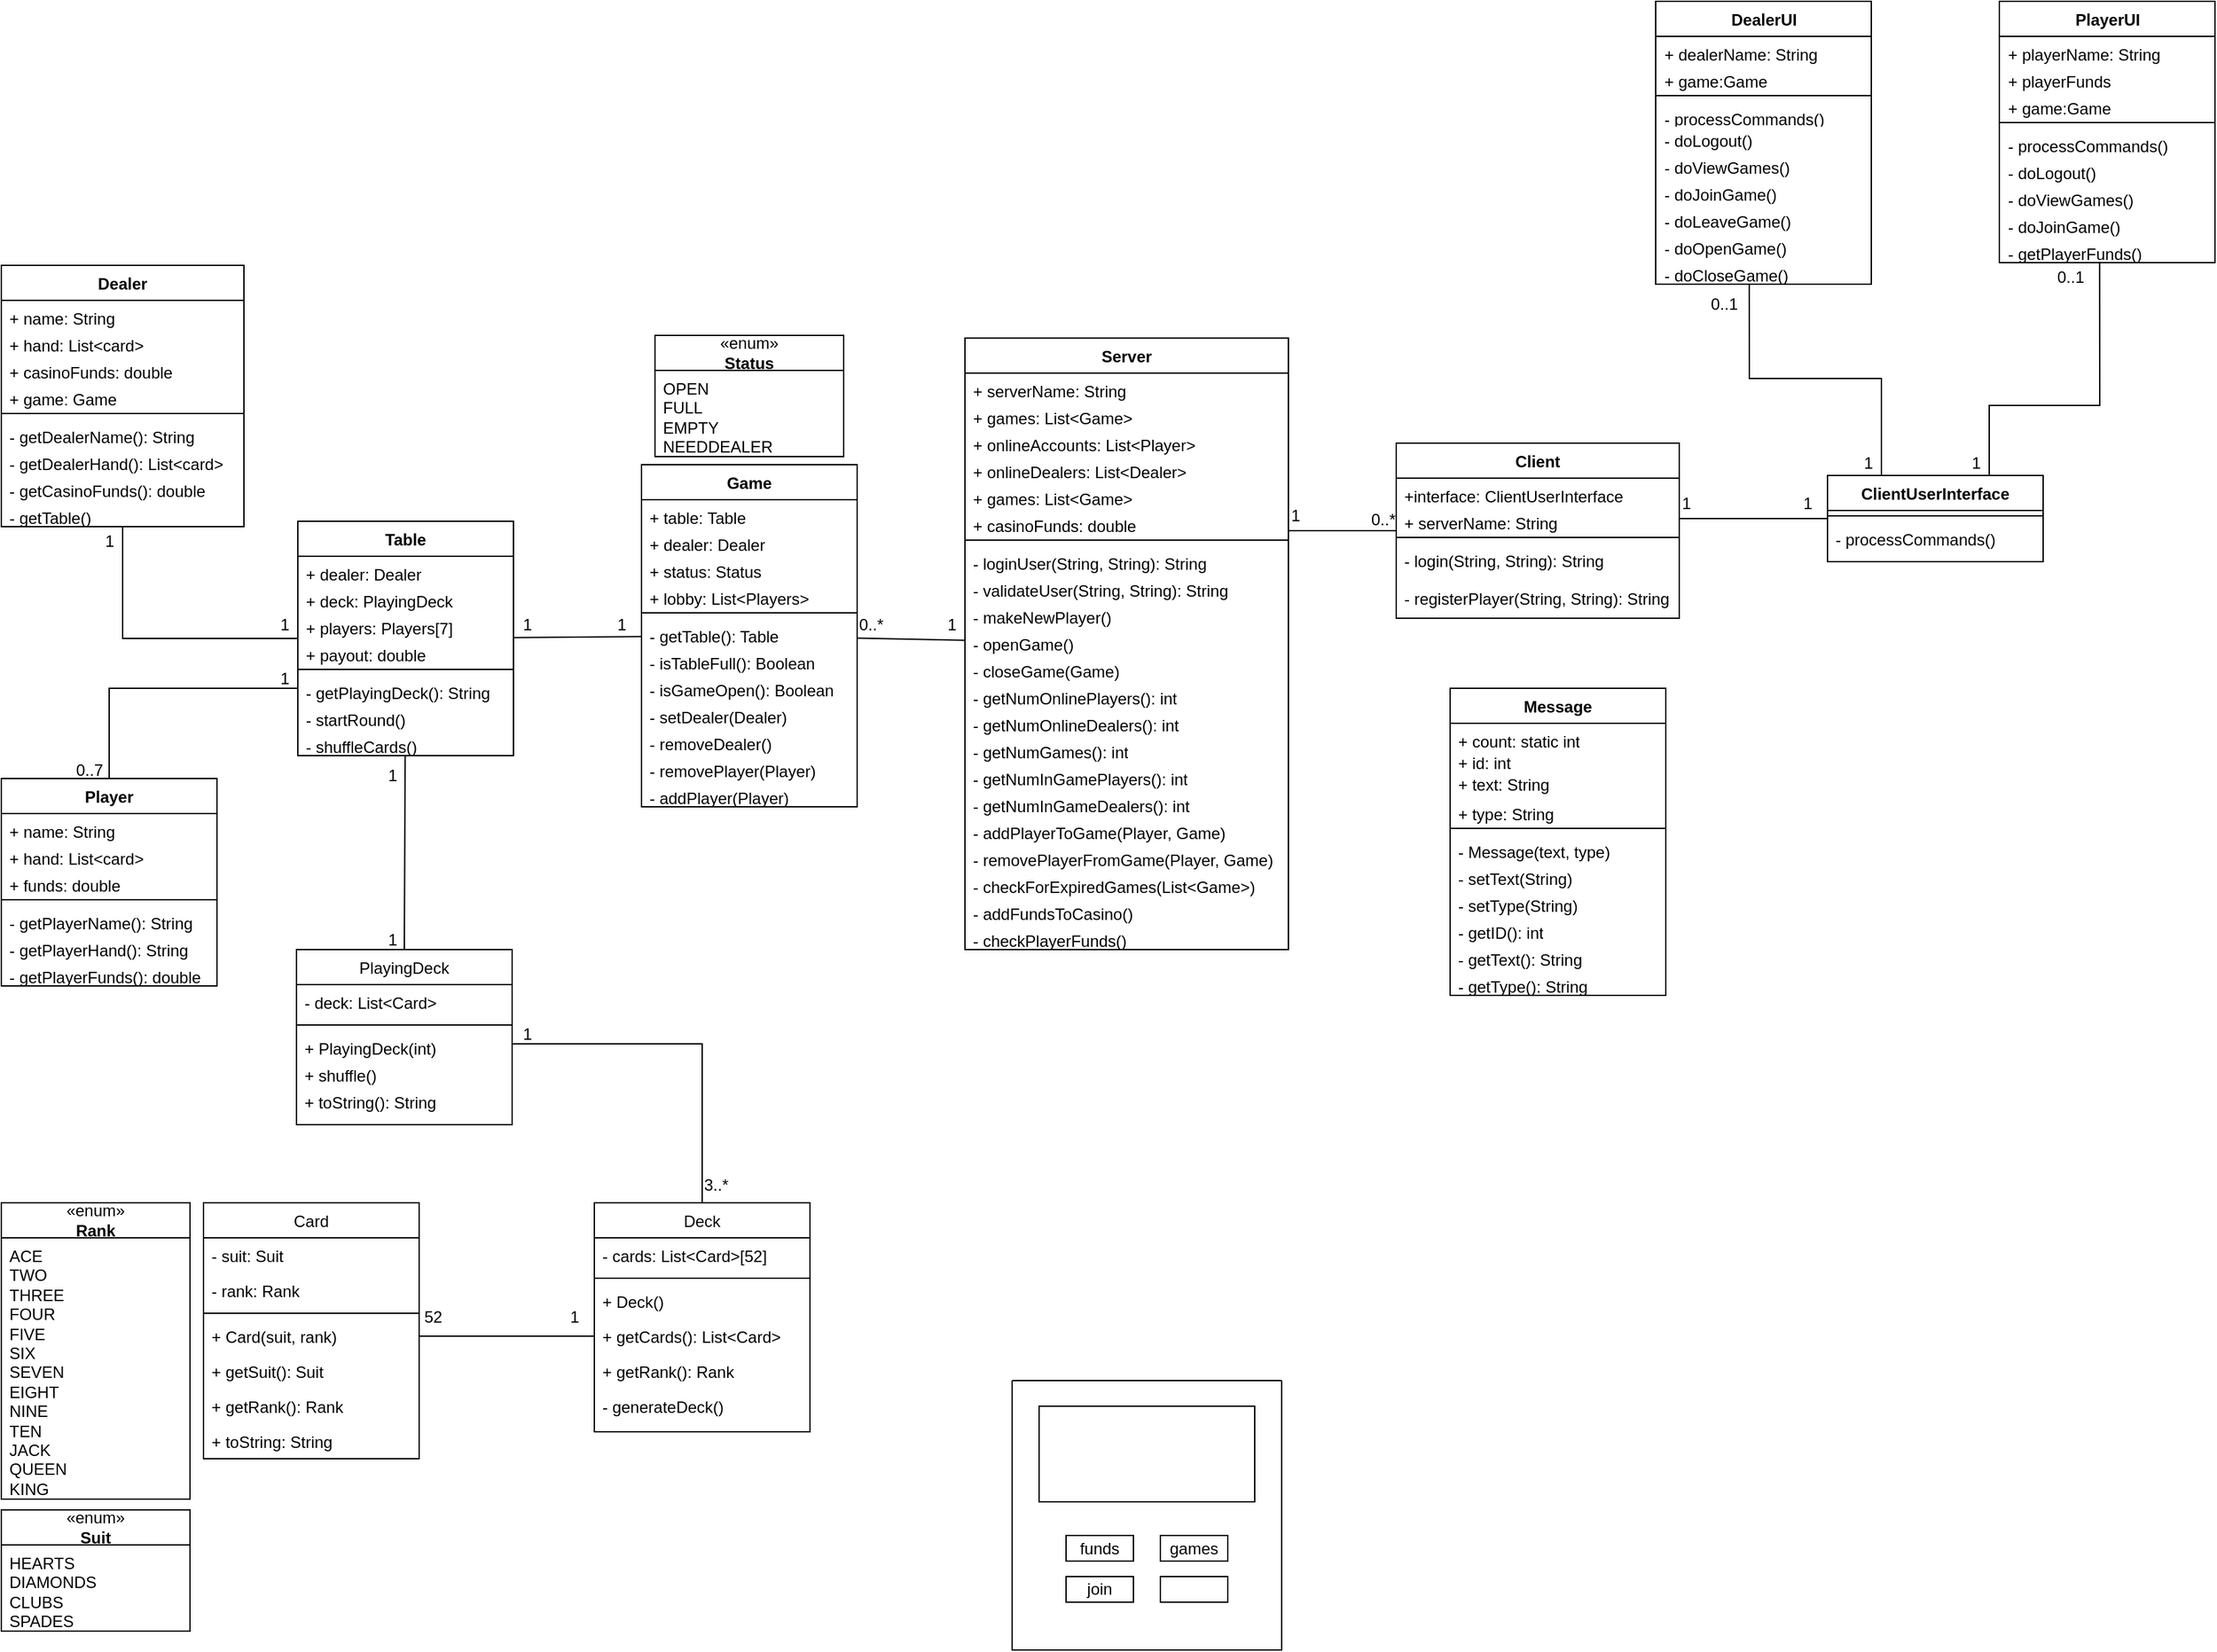 <mxfile version="24.0.4" type="device">
  <diagram id="C5RBs43oDa-KdzZeNtuy" name="Page-1">
    <mxGraphModel dx="1824" dy="1957" grid="1" gridSize="10" guides="1" tooltips="1" connect="1" arrows="1" fold="1" page="1" pageScale="1" pageWidth="850" pageHeight="1100" math="0" shadow="0">
      <root>
        <mxCell id="WIyWlLk6GJQsqaUBKTNV-0" />
        <mxCell id="WIyWlLk6GJQsqaUBKTNV-1" parent="WIyWlLk6GJQsqaUBKTNV-0" />
        <mxCell id="zkfFHV4jXpPFQw0GAbJ--17" value="Card" style="swimlane;fontStyle=0;align=center;verticalAlign=top;childLayout=stackLayout;horizontal=1;startSize=26;horizontalStack=0;resizeParent=1;resizeLast=0;collapsible=1;marginBottom=0;rounded=0;shadow=0;strokeWidth=1;" parent="WIyWlLk6GJQsqaUBKTNV-1" vertex="1">
          <mxGeometry x="-700" y="752" width="160" height="190" as="geometry">
            <mxRectangle x="550" y="140" width="160" height="26" as="alternateBounds" />
          </mxGeometry>
        </mxCell>
        <mxCell id="zkfFHV4jXpPFQw0GAbJ--18" value="- suit: Suit" style="text;align=left;verticalAlign=top;spacingLeft=4;spacingRight=4;overflow=hidden;rotatable=0;points=[[0,0.5],[1,0.5]];portConstraint=eastwest;" parent="zkfFHV4jXpPFQw0GAbJ--17" vertex="1">
          <mxGeometry y="26" width="160" height="26" as="geometry" />
        </mxCell>
        <mxCell id="zkfFHV4jXpPFQw0GAbJ--19" value="- rank: Rank" style="text;align=left;verticalAlign=top;spacingLeft=4;spacingRight=4;overflow=hidden;rotatable=0;points=[[0,0.5],[1,0.5]];portConstraint=eastwest;rounded=0;shadow=0;html=0;" parent="zkfFHV4jXpPFQw0GAbJ--17" vertex="1">
          <mxGeometry y="52" width="160" height="26" as="geometry" />
        </mxCell>
        <mxCell id="zkfFHV4jXpPFQw0GAbJ--23" value="" style="line;html=1;strokeWidth=1;align=left;verticalAlign=middle;spacingTop=-1;spacingLeft=3;spacingRight=3;rotatable=0;labelPosition=right;points=[];portConstraint=eastwest;" parent="zkfFHV4jXpPFQw0GAbJ--17" vertex="1">
          <mxGeometry y="78" width="160" height="8" as="geometry" />
        </mxCell>
        <mxCell id="zkfFHV4jXpPFQw0GAbJ--24" value="+ Card(suit, rank)" style="text;align=left;verticalAlign=top;spacingLeft=4;spacingRight=4;overflow=hidden;rotatable=0;points=[[0,0.5],[1,0.5]];portConstraint=eastwest;" parent="zkfFHV4jXpPFQw0GAbJ--17" vertex="1">
          <mxGeometry y="86" width="160" height="26" as="geometry" />
        </mxCell>
        <mxCell id="zkfFHV4jXpPFQw0GAbJ--25" value="+ getSuit(): Suit" style="text;align=left;verticalAlign=top;spacingLeft=4;spacingRight=4;overflow=hidden;rotatable=0;points=[[0,0.5],[1,0.5]];portConstraint=eastwest;" parent="zkfFHV4jXpPFQw0GAbJ--17" vertex="1">
          <mxGeometry y="112" width="160" height="26" as="geometry" />
        </mxCell>
        <mxCell id="6o5lNxaK7wUjUm885sXz-1" value="+ getRank(): Rank" style="text;align=left;verticalAlign=top;spacingLeft=4;spacingRight=4;overflow=hidden;rotatable=0;points=[[0,0.5],[1,0.5]];portConstraint=eastwest;" parent="zkfFHV4jXpPFQw0GAbJ--17" vertex="1">
          <mxGeometry y="138" width="160" height="26" as="geometry" />
        </mxCell>
        <mxCell id="6o5lNxaK7wUjUm885sXz-2" value="+ toString: String" style="text;align=left;verticalAlign=top;spacingLeft=4;spacingRight=4;overflow=hidden;rotatable=0;points=[[0,0.5],[1,0.5]];portConstraint=eastwest;" parent="zkfFHV4jXpPFQw0GAbJ--17" vertex="1">
          <mxGeometry y="164" width="160" height="26" as="geometry" />
        </mxCell>
        <mxCell id="6o5lNxaK7wUjUm885sXz-3" value="Deck" style="swimlane;fontStyle=0;align=center;verticalAlign=top;childLayout=stackLayout;horizontal=1;startSize=26;horizontalStack=0;resizeParent=1;resizeLast=0;collapsible=1;marginBottom=0;rounded=0;shadow=0;strokeWidth=1;" parent="WIyWlLk6GJQsqaUBKTNV-1" vertex="1">
          <mxGeometry x="-410" y="752" width="160" height="170" as="geometry">
            <mxRectangle x="550" y="140" width="160" height="26" as="alternateBounds" />
          </mxGeometry>
        </mxCell>
        <mxCell id="6o5lNxaK7wUjUm885sXz-4" value="- cards: List&lt;Card&gt;[52]" style="text;align=left;verticalAlign=top;spacingLeft=4;spacingRight=4;overflow=hidden;rotatable=0;points=[[0,0.5],[1,0.5]];portConstraint=eastwest;" parent="6o5lNxaK7wUjUm885sXz-3" vertex="1">
          <mxGeometry y="26" width="160" height="26" as="geometry" />
        </mxCell>
        <mxCell id="6o5lNxaK7wUjUm885sXz-6" value="" style="line;html=1;strokeWidth=1;align=left;verticalAlign=middle;spacingTop=-1;spacingLeft=3;spacingRight=3;rotatable=0;labelPosition=right;points=[];portConstraint=eastwest;" parent="6o5lNxaK7wUjUm885sXz-3" vertex="1">
          <mxGeometry y="52" width="160" height="8" as="geometry" />
        </mxCell>
        <mxCell id="6o5lNxaK7wUjUm885sXz-7" value="+ Deck()" style="text;align=left;verticalAlign=top;spacingLeft=4;spacingRight=4;overflow=hidden;rotatable=0;points=[[0,0.5],[1,0.5]];portConstraint=eastwest;" parent="6o5lNxaK7wUjUm885sXz-3" vertex="1">
          <mxGeometry y="60" width="160" height="26" as="geometry" />
        </mxCell>
        <mxCell id="6o5lNxaK7wUjUm885sXz-8" value="+ getCards(): List&lt;Card&gt;" style="text;align=left;verticalAlign=top;spacingLeft=4;spacingRight=4;overflow=hidden;rotatable=0;points=[[0,0.5],[1,0.5]];portConstraint=eastwest;" parent="6o5lNxaK7wUjUm885sXz-3" vertex="1">
          <mxGeometry y="86" width="160" height="26" as="geometry" />
        </mxCell>
        <mxCell id="6o5lNxaK7wUjUm885sXz-9" value="+ getRank(): Rank" style="text;align=left;verticalAlign=top;spacingLeft=4;spacingRight=4;overflow=hidden;rotatable=0;points=[[0,0.5],[1,0.5]];portConstraint=eastwest;" parent="6o5lNxaK7wUjUm885sXz-3" vertex="1">
          <mxGeometry y="112" width="160" height="26" as="geometry" />
        </mxCell>
        <mxCell id="6o5lNxaK7wUjUm885sXz-11" value="- generateDeck()" style="text;align=left;verticalAlign=top;spacingLeft=4;spacingRight=4;overflow=hidden;rotatable=0;points=[[0,0.5],[1,0.5]];portConstraint=eastwest;" parent="6o5lNxaK7wUjUm885sXz-3" vertex="1">
          <mxGeometry y="138" width="160" height="26" as="geometry" />
        </mxCell>
        <mxCell id="6o5lNxaK7wUjUm885sXz-12" value="PlayingDeck" style="swimlane;fontStyle=0;align=center;verticalAlign=top;childLayout=stackLayout;horizontal=1;startSize=26;horizontalStack=0;resizeParent=1;resizeLast=0;collapsible=1;marginBottom=0;rounded=0;shadow=0;strokeWidth=1;" parent="WIyWlLk6GJQsqaUBKTNV-1" vertex="1">
          <mxGeometry x="-631" y="564" width="160" height="130" as="geometry">
            <mxRectangle x="550" y="140" width="160" height="26" as="alternateBounds" />
          </mxGeometry>
        </mxCell>
        <mxCell id="6o5lNxaK7wUjUm885sXz-13" value="- deck: List&lt;Card&gt;" style="text;align=left;verticalAlign=top;spacingLeft=4;spacingRight=4;overflow=hidden;rotatable=0;points=[[0,0.5],[1,0.5]];portConstraint=eastwest;" parent="6o5lNxaK7wUjUm885sXz-12" vertex="1">
          <mxGeometry y="26" width="160" height="26" as="geometry" />
        </mxCell>
        <mxCell id="6o5lNxaK7wUjUm885sXz-14" value="" style="line;html=1;strokeWidth=1;align=left;verticalAlign=middle;spacingTop=-1;spacingLeft=3;spacingRight=3;rotatable=0;labelPosition=right;points=[];portConstraint=eastwest;" parent="6o5lNxaK7wUjUm885sXz-12" vertex="1">
          <mxGeometry y="52" width="160" height="8" as="geometry" />
        </mxCell>
        <mxCell id="6o5lNxaK7wUjUm885sXz-15" value="+ PlayingDeck(int)" style="text;align=left;verticalAlign=top;spacingLeft=4;spacingRight=4;overflow=hidden;rotatable=0;points=[[0,0.5],[1,0.5]];portConstraint=eastwest;" parent="6o5lNxaK7wUjUm885sXz-12" vertex="1">
          <mxGeometry y="60" width="160" height="20" as="geometry" />
        </mxCell>
        <mxCell id="6o5lNxaK7wUjUm885sXz-16" value="+ shuffle()" style="text;align=left;verticalAlign=top;spacingLeft=4;spacingRight=4;overflow=hidden;rotatable=0;points=[[0,0.5],[1,0.5]];portConstraint=eastwest;" parent="6o5lNxaK7wUjUm885sXz-12" vertex="1">
          <mxGeometry y="80" width="160" height="20" as="geometry" />
        </mxCell>
        <mxCell id="6o5lNxaK7wUjUm885sXz-19" value="+ toString(): String" style="text;align=left;verticalAlign=top;spacingLeft=4;spacingRight=4;overflow=hidden;rotatable=0;points=[[0,0.5],[1,0.5]];portConstraint=eastwest;" parent="6o5lNxaK7wUjUm885sXz-12" vertex="1">
          <mxGeometry y="100" width="160" height="20" as="geometry" />
        </mxCell>
        <mxCell id="6o5lNxaK7wUjUm885sXz-20" value="" style="endArrow=none;html=1;rounded=0;exitX=1;exitY=0.5;exitDx=0;exitDy=0;entryX=0;entryY=0.5;entryDx=0;entryDy=0;" parent="WIyWlLk6GJQsqaUBKTNV-1" source="zkfFHV4jXpPFQw0GAbJ--24" target="6o5lNxaK7wUjUm885sXz-8" edge="1">
          <mxGeometry width="50" height="50" relative="1" as="geometry">
            <mxPoint x="-451" y="984" as="sourcePoint" />
            <mxPoint x="-401" y="934" as="targetPoint" />
          </mxGeometry>
        </mxCell>
        <mxCell id="6o5lNxaK7wUjUm885sXz-21" value="" style="endArrow=none;html=1;rounded=0;exitX=0.5;exitY=0;exitDx=0;exitDy=0;entryX=1;entryY=0.5;entryDx=0;entryDy=0;" parent="WIyWlLk6GJQsqaUBKTNV-1" source="6o5lNxaK7wUjUm885sXz-3" target="6o5lNxaK7wUjUm885sXz-15" edge="1">
          <mxGeometry width="50" height="50" relative="1" as="geometry">
            <mxPoint x="-500" y="1114" as="sourcePoint" />
            <mxPoint x="-450" y="1064" as="targetPoint" />
            <Array as="points">
              <mxPoint x="-330" y="634" />
            </Array>
          </mxGeometry>
        </mxCell>
        <mxCell id="6o5lNxaK7wUjUm885sXz-22" value="52" style="text;html=1;align=center;verticalAlign=middle;resizable=0;points=[];autosize=1;strokeColor=none;fillColor=none;" parent="WIyWlLk6GJQsqaUBKTNV-1" vertex="1">
          <mxGeometry x="-550" y="822" width="40" height="30" as="geometry" />
        </mxCell>
        <mxCell id="6o5lNxaK7wUjUm885sXz-24" value="1" style="text;html=1;align=center;verticalAlign=middle;resizable=0;points=[];autosize=1;strokeColor=none;fillColor=none;" parent="WIyWlLk6GJQsqaUBKTNV-1" vertex="1">
          <mxGeometry x="-440" y="822" width="30" height="30" as="geometry" />
        </mxCell>
        <mxCell id="6o5lNxaK7wUjUm885sXz-25" value="3..*" style="text;html=1;align=center;verticalAlign=middle;resizable=0;points=[];autosize=1;strokeColor=none;fillColor=none;" parent="WIyWlLk6GJQsqaUBKTNV-1" vertex="1">
          <mxGeometry x="-340" y="724" width="40" height="30" as="geometry" />
        </mxCell>
        <mxCell id="6o5lNxaK7wUjUm885sXz-31" value="«enum»&lt;br&gt;&lt;b&gt;Suit&lt;/b&gt;" style="swimlane;fontStyle=0;childLayout=stackLayout;horizontal=1;startSize=26;fillColor=none;horizontalStack=0;resizeParent=1;resizeParentMax=0;resizeLast=0;collapsible=1;marginBottom=0;whiteSpace=wrap;html=1;" parent="WIyWlLk6GJQsqaUBKTNV-1" vertex="1">
          <mxGeometry x="-850" y="980" width="140" height="90" as="geometry" />
        </mxCell>
        <mxCell id="6o5lNxaK7wUjUm885sXz-32" value="HEARTS&lt;div&gt;DIAMONDS&lt;/div&gt;&lt;div&gt;CLUBS&lt;/div&gt;&lt;div&gt;SPADES&lt;/div&gt;" style="text;strokeColor=none;fillColor=none;align=left;verticalAlign=top;spacingLeft=4;spacingRight=4;overflow=hidden;rotatable=0;points=[[0,0.5],[1,0.5]];portConstraint=eastwest;whiteSpace=wrap;html=1;" parent="6o5lNxaK7wUjUm885sXz-31" vertex="1">
          <mxGeometry y="26" width="140" height="64" as="geometry" />
        </mxCell>
        <mxCell id="6o5lNxaK7wUjUm885sXz-38" value="«enum»&lt;br&gt;&lt;b&gt;Rank&lt;/b&gt;" style="swimlane;fontStyle=0;childLayout=stackLayout;horizontal=1;startSize=26;fillColor=none;horizontalStack=0;resizeParent=1;resizeParentMax=0;resizeLast=0;collapsible=1;marginBottom=0;whiteSpace=wrap;html=1;" parent="WIyWlLk6GJQsqaUBKTNV-1" vertex="1">
          <mxGeometry x="-850" y="752" width="140" height="220" as="geometry" />
        </mxCell>
        <mxCell id="6o5lNxaK7wUjUm885sXz-39" value="ACE&lt;div&gt;TWO&lt;/div&gt;&lt;div&gt;THREE&lt;/div&gt;&lt;div&gt;FOUR&lt;/div&gt;&lt;div&gt;FIVE&lt;/div&gt;&lt;div&gt;SIX&lt;/div&gt;&lt;div&gt;SEVEN&lt;/div&gt;&lt;div&gt;EIGHT&lt;/div&gt;&lt;div&gt;NINE&lt;/div&gt;&lt;div&gt;TEN&lt;/div&gt;&lt;div&gt;JACK&lt;/div&gt;&lt;div&gt;QUEEN&lt;/div&gt;&lt;div&gt;KING&lt;/div&gt;" style="text;strokeColor=none;fillColor=none;align=left;verticalAlign=top;spacingLeft=4;spacingRight=4;overflow=hidden;rotatable=0;points=[[0,0.5],[1,0.5]];portConstraint=eastwest;whiteSpace=wrap;html=1;" parent="6o5lNxaK7wUjUm885sXz-38" vertex="1">
          <mxGeometry y="26" width="140" height="194" as="geometry" />
        </mxCell>
        <mxCell id="25FSnjGsm6-ad1ipnzap-24" value="PlayerUI" style="swimlane;fontStyle=1;align=center;verticalAlign=top;childLayout=stackLayout;horizontal=1;startSize=26;horizontalStack=0;resizeParent=1;resizeParentMax=0;resizeLast=0;collapsible=1;marginBottom=0;whiteSpace=wrap;html=1;" parent="WIyWlLk6GJQsqaUBKTNV-1" vertex="1">
          <mxGeometry x="632.5" y="-140" width="160" height="194" as="geometry" />
        </mxCell>
        <mxCell id="25FSnjGsm6-ad1ipnzap-25" value="+ playerName: String" style="text;strokeColor=none;fillColor=none;align=left;verticalAlign=top;spacingLeft=4;spacingRight=4;overflow=hidden;rotatable=0;points=[[0,0.5],[1,0.5]];portConstraint=eastwest;whiteSpace=wrap;html=1;" parent="25FSnjGsm6-ad1ipnzap-24" vertex="1">
          <mxGeometry y="26" width="160" height="20" as="geometry" />
        </mxCell>
        <mxCell id="25FSnjGsm6-ad1ipnzap-26" value="+ playerFunds" style="text;strokeColor=none;fillColor=none;align=left;verticalAlign=top;spacingLeft=4;spacingRight=4;overflow=hidden;rotatable=0;points=[[0,0.5],[1,0.5]];portConstraint=eastwest;whiteSpace=wrap;html=1;" parent="25FSnjGsm6-ad1ipnzap-24" vertex="1">
          <mxGeometry y="46" width="160" height="20" as="geometry" />
        </mxCell>
        <mxCell id="25FSnjGsm6-ad1ipnzap-87" value="+ game:Game" style="text;strokeColor=none;fillColor=none;align=left;verticalAlign=top;spacingLeft=4;spacingRight=4;overflow=hidden;rotatable=0;points=[[0,0.5],[1,0.5]];portConstraint=eastwest;whiteSpace=wrap;html=1;" parent="25FSnjGsm6-ad1ipnzap-24" vertex="1">
          <mxGeometry y="66" width="160" height="20" as="geometry" />
        </mxCell>
        <mxCell id="25FSnjGsm6-ad1ipnzap-27" value="" style="line;strokeWidth=1;fillColor=none;align=left;verticalAlign=middle;spacingTop=-1;spacingLeft=3;spacingRight=3;rotatable=0;labelPosition=right;points=[];portConstraint=eastwest;strokeColor=inherit;" parent="25FSnjGsm6-ad1ipnzap-24" vertex="1">
          <mxGeometry y="86" width="160" height="8" as="geometry" />
        </mxCell>
        <mxCell id="25FSnjGsm6-ad1ipnzap-95" value="- processCommands()" style="text;strokeColor=none;fillColor=none;align=left;verticalAlign=top;spacingLeft=4;spacingRight=4;overflow=hidden;rotatable=0;points=[[0,0.5],[1,0.5]];portConstraint=eastwest;whiteSpace=wrap;html=1;" parent="25FSnjGsm6-ad1ipnzap-24" vertex="1">
          <mxGeometry y="94" width="160" height="20" as="geometry" />
        </mxCell>
        <mxCell id="25FSnjGsm6-ad1ipnzap-106" value="- doLogout()" style="text;strokeColor=none;fillColor=none;align=left;verticalAlign=top;spacingLeft=4;spacingRight=4;overflow=hidden;rotatable=0;points=[[0,0.5],[1,0.5]];portConstraint=eastwest;whiteSpace=wrap;html=1;" parent="25FSnjGsm6-ad1ipnzap-24" vertex="1">
          <mxGeometry y="114" width="160" height="20" as="geometry" />
        </mxCell>
        <mxCell id="25FSnjGsm6-ad1ipnzap-108" value="- doViewGames()" style="text;strokeColor=none;fillColor=none;align=left;verticalAlign=top;spacingLeft=4;spacingRight=4;overflow=hidden;rotatable=0;points=[[0,0.5],[1,0.5]];portConstraint=eastwest;whiteSpace=wrap;html=1;" parent="25FSnjGsm6-ad1ipnzap-24" vertex="1">
          <mxGeometry y="134" width="160" height="20" as="geometry" />
        </mxCell>
        <mxCell id="25FSnjGsm6-ad1ipnzap-107" value="- doJoinGame()" style="text;strokeColor=none;fillColor=none;align=left;verticalAlign=top;spacingLeft=4;spacingRight=4;overflow=hidden;rotatable=0;points=[[0,0.5],[1,0.5]];portConstraint=eastwest;whiteSpace=wrap;html=1;" parent="25FSnjGsm6-ad1ipnzap-24" vertex="1">
          <mxGeometry y="154" width="160" height="20" as="geometry" />
        </mxCell>
        <mxCell id="25FSnjGsm6-ad1ipnzap-109" value="- getPlayerFunds()" style="text;strokeColor=none;fillColor=none;align=left;verticalAlign=top;spacingLeft=4;spacingRight=4;overflow=hidden;rotatable=0;points=[[0,0.5],[1,0.5]];portConstraint=eastwest;whiteSpace=wrap;html=1;" parent="25FSnjGsm6-ad1ipnzap-24" vertex="1">
          <mxGeometry y="174" width="160" height="20" as="geometry" />
        </mxCell>
        <mxCell id="25FSnjGsm6-ad1ipnzap-29" value="DealerUI" style="swimlane;fontStyle=1;align=center;verticalAlign=top;childLayout=stackLayout;horizontal=1;startSize=26;horizontalStack=0;resizeParent=1;resizeParentMax=0;resizeLast=0;collapsible=1;marginBottom=0;whiteSpace=wrap;html=1;" parent="WIyWlLk6GJQsqaUBKTNV-1" vertex="1">
          <mxGeometry x="377.5" y="-140" width="160" height="210" as="geometry" />
        </mxCell>
        <mxCell id="25FSnjGsm6-ad1ipnzap-30" value="+ dealerName: String" style="text;strokeColor=none;fillColor=none;align=left;verticalAlign=top;spacingLeft=4;spacingRight=4;overflow=hidden;rotatable=0;points=[[0,0.5],[1,0.5]];portConstraint=eastwest;whiteSpace=wrap;html=1;" parent="25FSnjGsm6-ad1ipnzap-29" vertex="1">
          <mxGeometry y="26" width="160" height="20" as="geometry" />
        </mxCell>
        <mxCell id="25FSnjGsm6-ad1ipnzap-93" value="+ game:Game" style="text;strokeColor=none;fillColor=none;align=left;verticalAlign=top;spacingLeft=4;spacingRight=4;overflow=hidden;rotatable=0;points=[[0,0.5],[1,0.5]];portConstraint=eastwest;whiteSpace=wrap;html=1;" parent="25FSnjGsm6-ad1ipnzap-29" vertex="1">
          <mxGeometry y="46" width="160" height="20" as="geometry" />
        </mxCell>
        <mxCell id="25FSnjGsm6-ad1ipnzap-32" value="" style="line;strokeWidth=1;fillColor=none;align=left;verticalAlign=middle;spacingTop=-1;spacingLeft=3;spacingRight=3;rotatable=0;labelPosition=right;points=[];portConstraint=eastwest;strokeColor=inherit;" parent="25FSnjGsm6-ad1ipnzap-29" vertex="1">
          <mxGeometry y="66" width="160" height="8" as="geometry" />
        </mxCell>
        <mxCell id="25FSnjGsm6-ad1ipnzap-94" value="- processCommands()" style="text;strokeColor=none;fillColor=none;align=left;verticalAlign=top;spacingLeft=4;spacingRight=4;overflow=hidden;rotatable=0;points=[[0,0.5],[1,0.5]];portConstraint=eastwest;whiteSpace=wrap;html=1;" parent="25FSnjGsm6-ad1ipnzap-29" vertex="1">
          <mxGeometry y="74" width="160" height="16" as="geometry" />
        </mxCell>
        <mxCell id="25FSnjGsm6-ad1ipnzap-97" value="- doLogout()" style="text;strokeColor=none;fillColor=none;align=left;verticalAlign=top;spacingLeft=4;spacingRight=4;overflow=hidden;rotatable=0;points=[[0,0.5],[1,0.5]];portConstraint=eastwest;whiteSpace=wrap;html=1;" parent="25FSnjGsm6-ad1ipnzap-29" vertex="1">
          <mxGeometry y="90" width="160" height="20" as="geometry" />
        </mxCell>
        <mxCell id="25FSnjGsm6-ad1ipnzap-101" value="- doViewGames()" style="text;strokeColor=none;fillColor=none;align=left;verticalAlign=top;spacingLeft=4;spacingRight=4;overflow=hidden;rotatable=0;points=[[0,0.5],[1,0.5]];portConstraint=eastwest;whiteSpace=wrap;html=1;" parent="25FSnjGsm6-ad1ipnzap-29" vertex="1">
          <mxGeometry y="110" width="160" height="20" as="geometry" />
        </mxCell>
        <mxCell id="25FSnjGsm6-ad1ipnzap-102" value="- doJoinGame()" style="text;strokeColor=none;fillColor=none;align=left;verticalAlign=top;spacingLeft=4;spacingRight=4;overflow=hidden;rotatable=0;points=[[0,0.5],[1,0.5]];portConstraint=eastwest;whiteSpace=wrap;html=1;" parent="25FSnjGsm6-ad1ipnzap-29" vertex="1">
          <mxGeometry y="130" width="160" height="20" as="geometry" />
        </mxCell>
        <mxCell id="25FSnjGsm6-ad1ipnzap-103" value="- doLeaveGame()" style="text;strokeColor=none;fillColor=none;align=left;verticalAlign=top;spacingLeft=4;spacingRight=4;overflow=hidden;rotatable=0;points=[[0,0.5],[1,0.5]];portConstraint=eastwest;whiteSpace=wrap;html=1;" parent="25FSnjGsm6-ad1ipnzap-29" vertex="1">
          <mxGeometry y="150" width="160" height="20" as="geometry" />
        </mxCell>
        <mxCell id="25FSnjGsm6-ad1ipnzap-104" value="- doOpenGame()" style="text;strokeColor=none;fillColor=none;align=left;verticalAlign=top;spacingLeft=4;spacingRight=4;overflow=hidden;rotatable=0;points=[[0,0.5],[1,0.5]];portConstraint=eastwest;whiteSpace=wrap;html=1;" parent="25FSnjGsm6-ad1ipnzap-29" vertex="1">
          <mxGeometry y="170" width="160" height="20" as="geometry" />
        </mxCell>
        <mxCell id="25FSnjGsm6-ad1ipnzap-105" value="- doCloseGame()" style="text;strokeColor=none;fillColor=none;align=left;verticalAlign=top;spacingLeft=4;spacingRight=4;overflow=hidden;rotatable=0;points=[[0,0.5],[1,0.5]];portConstraint=eastwest;whiteSpace=wrap;html=1;" parent="25FSnjGsm6-ad1ipnzap-29" vertex="1">
          <mxGeometry y="190" width="160" height="20" as="geometry" />
        </mxCell>
        <mxCell id="25FSnjGsm6-ad1ipnzap-34" value="Message" style="swimlane;fontStyle=1;align=center;verticalAlign=top;childLayout=stackLayout;horizontal=1;startSize=26;horizontalStack=0;resizeParent=1;resizeParentMax=0;resizeLast=0;collapsible=1;marginBottom=0;whiteSpace=wrap;html=1;" parent="WIyWlLk6GJQsqaUBKTNV-1" vertex="1">
          <mxGeometry x="225" y="370" width="160" height="228" as="geometry" />
        </mxCell>
        <mxCell id="25FSnjGsm6-ad1ipnzap-35" value="+ count: static int" style="text;strokeColor=none;fillColor=none;align=left;verticalAlign=top;spacingLeft=4;spacingRight=4;overflow=hidden;rotatable=0;points=[[0,0.5],[1,0.5]];portConstraint=eastwest;whiteSpace=wrap;html=1;" parent="25FSnjGsm6-ad1ipnzap-34" vertex="1">
          <mxGeometry y="26" width="160" height="16" as="geometry" />
        </mxCell>
        <mxCell id="25FSnjGsm6-ad1ipnzap-36" value="+ id: int" style="text;strokeColor=none;fillColor=none;align=left;verticalAlign=top;spacingLeft=4;spacingRight=4;overflow=hidden;rotatable=0;points=[[0,0.5],[1,0.5]];portConstraint=eastwest;whiteSpace=wrap;html=1;" parent="25FSnjGsm6-ad1ipnzap-34" vertex="1">
          <mxGeometry y="42" width="160" height="16" as="geometry" />
        </mxCell>
        <mxCell id="25FSnjGsm6-ad1ipnzap-39" value="+ text: String" style="text;strokeColor=none;fillColor=none;align=left;verticalAlign=top;spacingLeft=4;spacingRight=4;overflow=hidden;rotatable=0;points=[[0,0.5],[1,0.5]];portConstraint=eastwest;whiteSpace=wrap;html=1;" parent="25FSnjGsm6-ad1ipnzap-34" vertex="1">
          <mxGeometry y="58" width="160" height="22" as="geometry" />
        </mxCell>
        <mxCell id="25FSnjGsm6-ad1ipnzap-40" value="+ type: String" style="text;strokeColor=none;fillColor=none;align=left;verticalAlign=top;spacingLeft=4;spacingRight=4;overflow=hidden;rotatable=0;points=[[0,0.5],[1,0.5]];portConstraint=eastwest;whiteSpace=wrap;html=1;" parent="25FSnjGsm6-ad1ipnzap-34" vertex="1">
          <mxGeometry y="80" width="160" height="20" as="geometry" />
        </mxCell>
        <mxCell id="25FSnjGsm6-ad1ipnzap-37" value="" style="line;strokeWidth=1;fillColor=none;align=left;verticalAlign=middle;spacingTop=-1;spacingLeft=3;spacingRight=3;rotatable=0;labelPosition=right;points=[];portConstraint=eastwest;strokeColor=inherit;" parent="25FSnjGsm6-ad1ipnzap-34" vertex="1">
          <mxGeometry y="100" width="160" height="8" as="geometry" />
        </mxCell>
        <mxCell id="25FSnjGsm6-ad1ipnzap-38" value="- Message(text, type)" style="text;strokeColor=none;fillColor=none;align=left;verticalAlign=top;spacingLeft=4;spacingRight=4;overflow=hidden;rotatable=0;points=[[0,0.5],[1,0.5]];portConstraint=eastwest;whiteSpace=wrap;html=1;" parent="25FSnjGsm6-ad1ipnzap-34" vertex="1">
          <mxGeometry y="108" width="160" height="20" as="geometry" />
        </mxCell>
        <mxCell id="ALCsIRu6_jlAq7WgqtGY-56" value="- setText(String)" style="text;strokeColor=none;fillColor=none;align=left;verticalAlign=top;spacingLeft=4;spacingRight=4;overflow=hidden;rotatable=0;points=[[0,0.5],[1,0.5]];portConstraint=eastwest;whiteSpace=wrap;html=1;" parent="25FSnjGsm6-ad1ipnzap-34" vertex="1">
          <mxGeometry y="128" width="160" height="20" as="geometry" />
        </mxCell>
        <mxCell id="ALCsIRu6_jlAq7WgqtGY-57" value="&lt;div&gt;- setType(&lt;span style=&quot;background-color: initial;&quot;&gt;String&lt;/span&gt;&lt;span style=&quot;background-color: initial;&quot;&gt;)&lt;/span&gt;&lt;/div&gt;" style="text;strokeColor=none;fillColor=none;align=left;verticalAlign=top;spacingLeft=4;spacingRight=4;overflow=hidden;rotatable=0;points=[[0,0.5],[1,0.5]];portConstraint=eastwest;whiteSpace=wrap;html=1;" parent="25FSnjGsm6-ad1ipnzap-34" vertex="1">
          <mxGeometry y="148" width="160" height="20" as="geometry" />
        </mxCell>
        <mxCell id="25FSnjGsm6-ad1ipnzap-43" value="- getID(): int&lt;div&gt;&lt;span style=&quot;color: rgba(0, 0, 0, 0); font-family: monospace; font-size: 0px; text-wrap: nowrap;&quot;&gt;%3CmxGraphModel%3E%3Croot%3E%3CmxCell%20id%3D%220%22%2F%3E%3CmxCell%20id%3D%221%22%20parent%3D%220%22%2F%3E%3CmxCell%20id%3D%222%22%20value%3D%22-%20getText()%3A%20String%22%20style%3D%22text%3BstrokeColor%3Dnone%3BfillColor%3Dnone%3Balign%3Dleft%3BverticalAlign%3Dtop%3BspacingLeft%3D4%3BspacingRight%3D4%3Boverflow%3Dhidden%3Brotatable%3D0%3Bpoints%3D%5B%5B0%2C0.5%5D%2C%5B1%2C0.5%5D%5D%3BportConstraint%3Deastwest%3BwhiteSpace%3Dwrap%3Bhtml%3D1%3B%22%20vertex%3D%221%22%20parent%3D%221%22%3E%3CmxGeometry%20x%3D%221080%22%20y%3D%22458%22%20width%3D%22160%22%20height%3D%2220%22%20as%3D%22geometry%22%2F%3E%3C%2FmxCell%3E%3C%2Froot%3E%3C%2FmxGraphModel%3E&lt;/span&gt;&lt;br&gt;&lt;/div&gt;" style="text;strokeColor=none;fillColor=none;align=left;verticalAlign=top;spacingLeft=4;spacingRight=4;overflow=hidden;rotatable=0;points=[[0,0.5],[1,0.5]];portConstraint=eastwest;whiteSpace=wrap;html=1;" parent="25FSnjGsm6-ad1ipnzap-34" vertex="1">
          <mxGeometry y="168" width="160" height="20" as="geometry" />
        </mxCell>
        <mxCell id="25FSnjGsm6-ad1ipnzap-42" value="- getText(): String" style="text;strokeColor=none;fillColor=none;align=left;verticalAlign=top;spacingLeft=4;spacingRight=4;overflow=hidden;rotatable=0;points=[[0,0.5],[1,0.5]];portConstraint=eastwest;whiteSpace=wrap;html=1;" parent="25FSnjGsm6-ad1ipnzap-34" vertex="1">
          <mxGeometry y="188" width="160" height="20" as="geometry" />
        </mxCell>
        <mxCell id="25FSnjGsm6-ad1ipnzap-44" value="&lt;div&gt;- getType(): String&lt;/div&gt;" style="text;strokeColor=none;fillColor=none;align=left;verticalAlign=top;spacingLeft=4;spacingRight=4;overflow=hidden;rotatable=0;points=[[0,0.5],[1,0.5]];portConstraint=eastwest;whiteSpace=wrap;html=1;" parent="25FSnjGsm6-ad1ipnzap-34" vertex="1">
          <mxGeometry y="208" width="160" height="20" as="geometry" />
        </mxCell>
        <mxCell id="25FSnjGsm6-ad1ipnzap-45" value="Server" style="swimlane;fontStyle=1;align=center;verticalAlign=top;childLayout=stackLayout;horizontal=1;startSize=26;horizontalStack=0;resizeParent=1;resizeParentMax=0;resizeLast=0;collapsible=1;marginBottom=0;whiteSpace=wrap;html=1;" parent="WIyWlLk6GJQsqaUBKTNV-1" vertex="1">
          <mxGeometry x="-135" y="110" width="240" height="454" as="geometry" />
        </mxCell>
        <mxCell id="25FSnjGsm6-ad1ipnzap-46" value="+ serverName: String" style="text;strokeColor=none;fillColor=none;align=left;verticalAlign=top;spacingLeft=4;spacingRight=4;overflow=hidden;rotatable=0;points=[[0,0.5],[1,0.5]];portConstraint=eastwest;whiteSpace=wrap;html=1;" parent="25FSnjGsm6-ad1ipnzap-45" vertex="1">
          <mxGeometry y="26" width="240" height="20" as="geometry" />
        </mxCell>
        <mxCell id="25FSnjGsm6-ad1ipnzap-47" value="+ games: List&amp;lt;Game&amp;gt;" style="text;strokeColor=none;fillColor=none;align=left;verticalAlign=top;spacingLeft=4;spacingRight=4;overflow=hidden;rotatable=0;points=[[0,0.5],[1,0.5]];portConstraint=eastwest;whiteSpace=wrap;html=1;" parent="25FSnjGsm6-ad1ipnzap-45" vertex="1">
          <mxGeometry y="46" width="240" height="20" as="geometry" />
        </mxCell>
        <mxCell id="25FSnjGsm6-ad1ipnzap-70" value="+ onlineAccounts: List&amp;lt;Player&amp;gt;" style="text;strokeColor=none;fillColor=none;align=left;verticalAlign=top;spacingLeft=4;spacingRight=4;overflow=hidden;rotatable=0;points=[[0,0.5],[1,0.5]];portConstraint=eastwest;whiteSpace=wrap;html=1;" parent="25FSnjGsm6-ad1ipnzap-45" vertex="1">
          <mxGeometry y="66" width="240" height="20" as="geometry" />
        </mxCell>
        <mxCell id="25FSnjGsm6-ad1ipnzap-71" value="+ onlineDealers: List&amp;lt;Dealer&amp;gt;" style="text;strokeColor=none;fillColor=none;align=left;verticalAlign=top;spacingLeft=4;spacingRight=4;overflow=hidden;rotatable=0;points=[[0,0.5],[1,0.5]];portConstraint=eastwest;whiteSpace=wrap;html=1;" parent="25FSnjGsm6-ad1ipnzap-45" vertex="1">
          <mxGeometry y="86" width="240" height="20" as="geometry" />
        </mxCell>
        <mxCell id="25FSnjGsm6-ad1ipnzap-73" value="+ games: List&amp;lt;Game&amp;gt;" style="text;strokeColor=none;fillColor=none;align=left;verticalAlign=top;spacingLeft=4;spacingRight=4;overflow=hidden;rotatable=0;points=[[0,0.5],[1,0.5]];portConstraint=eastwest;whiteSpace=wrap;html=1;" parent="25FSnjGsm6-ad1ipnzap-45" vertex="1">
          <mxGeometry y="106" width="240" height="20" as="geometry" />
        </mxCell>
        <mxCell id="25FSnjGsm6-ad1ipnzap-74" value="+ casinoFunds: double" style="text;strokeColor=none;fillColor=none;align=left;verticalAlign=top;spacingLeft=4;spacingRight=4;overflow=hidden;rotatable=0;points=[[0,0.5],[1,0.5]];portConstraint=eastwest;whiteSpace=wrap;html=1;" parent="25FSnjGsm6-ad1ipnzap-45" vertex="1">
          <mxGeometry y="126" width="240" height="20" as="geometry" />
        </mxCell>
        <mxCell id="25FSnjGsm6-ad1ipnzap-48" value="" style="line;strokeWidth=1;fillColor=none;align=left;verticalAlign=middle;spacingTop=-1;spacingLeft=3;spacingRight=3;rotatable=0;labelPosition=right;points=[];portConstraint=eastwest;strokeColor=inherit;" parent="25FSnjGsm6-ad1ipnzap-45" vertex="1">
          <mxGeometry y="146" width="240" height="8" as="geometry" />
        </mxCell>
        <mxCell id="25FSnjGsm6-ad1ipnzap-118" value="- loginUser(String, String): String" style="text;strokeColor=none;fillColor=none;align=left;verticalAlign=top;spacingLeft=4;spacingRight=4;overflow=hidden;rotatable=0;points=[[0,0.5],[1,0.5]];portConstraint=eastwest;whiteSpace=wrap;html=1;" parent="25FSnjGsm6-ad1ipnzap-45" vertex="1">
          <mxGeometry y="154" width="240" height="20" as="geometry" />
        </mxCell>
        <mxCell id="xtHSSZfRAf9sOdr5prIO-2" value="- validateUser(String, String): String" style="text;strokeColor=none;fillColor=none;align=left;verticalAlign=top;spacingLeft=4;spacingRight=4;overflow=hidden;rotatable=0;points=[[0,0.5],[1,0.5]];portConstraint=eastwest;whiteSpace=wrap;html=1;" parent="25FSnjGsm6-ad1ipnzap-45" vertex="1">
          <mxGeometry y="174" width="240" height="20" as="geometry" />
        </mxCell>
        <mxCell id="25FSnjGsm6-ad1ipnzap-112" value="- makeNewPlayer()" style="text;strokeColor=none;fillColor=none;align=left;verticalAlign=top;spacingLeft=4;spacingRight=4;overflow=hidden;rotatable=0;points=[[0,0.5],[1,0.5]];portConstraint=eastwest;whiteSpace=wrap;html=1;" parent="25FSnjGsm6-ad1ipnzap-45" vertex="1">
          <mxGeometry y="194" width="240" height="20" as="geometry" />
        </mxCell>
        <mxCell id="25FSnjGsm6-ad1ipnzap-72" value="- openGame()" style="text;strokeColor=none;fillColor=none;align=left;verticalAlign=top;spacingLeft=4;spacingRight=4;overflow=hidden;rotatable=0;points=[[0,0.5],[1,0.5]];portConstraint=eastwest;whiteSpace=wrap;html=1;" parent="25FSnjGsm6-ad1ipnzap-45" vertex="1">
          <mxGeometry y="214" width="240" height="20" as="geometry" />
        </mxCell>
        <mxCell id="25FSnjGsm6-ad1ipnzap-49" value="- closeGame(Game)" style="text;strokeColor=none;fillColor=none;align=left;verticalAlign=top;spacingLeft=4;spacingRight=4;overflow=hidden;rotatable=0;points=[[0,0.5],[1,0.5]];portConstraint=eastwest;whiteSpace=wrap;html=1;" parent="25FSnjGsm6-ad1ipnzap-45" vertex="1">
          <mxGeometry y="234" width="240" height="20" as="geometry" />
        </mxCell>
        <mxCell id="25FSnjGsm6-ad1ipnzap-111" value="- getNumOnlinePlayers(): int" style="text;strokeColor=none;fillColor=none;align=left;verticalAlign=top;spacingLeft=4;spacingRight=4;overflow=hidden;rotatable=0;points=[[0,0.5],[1,0.5]];portConstraint=eastwest;whiteSpace=wrap;html=1;" parent="25FSnjGsm6-ad1ipnzap-45" vertex="1">
          <mxGeometry y="254" width="240" height="20" as="geometry" />
        </mxCell>
        <mxCell id="25FSnjGsm6-ad1ipnzap-113" value="- getNumOnlineDealers(): int" style="text;strokeColor=none;fillColor=none;align=left;verticalAlign=top;spacingLeft=4;spacingRight=4;overflow=hidden;rotatable=0;points=[[0,0.5],[1,0.5]];portConstraint=eastwest;whiteSpace=wrap;html=1;" parent="25FSnjGsm6-ad1ipnzap-45" vertex="1">
          <mxGeometry y="274" width="240" height="20" as="geometry" />
        </mxCell>
        <mxCell id="25FSnjGsm6-ad1ipnzap-114" value="- getNumGames(): int" style="text;strokeColor=none;fillColor=none;align=left;verticalAlign=top;spacingLeft=4;spacingRight=4;overflow=hidden;rotatable=0;points=[[0,0.5],[1,0.5]];portConstraint=eastwest;whiteSpace=wrap;html=1;" parent="25FSnjGsm6-ad1ipnzap-45" vertex="1">
          <mxGeometry y="294" width="240" height="20" as="geometry" />
        </mxCell>
        <mxCell id="ALCsIRu6_jlAq7WgqtGY-24" value="- getNumInGamePlayers(): int" style="text;strokeColor=none;fillColor=none;align=left;verticalAlign=top;spacingLeft=4;spacingRight=4;overflow=hidden;rotatable=0;points=[[0,0.5],[1,0.5]];portConstraint=eastwest;whiteSpace=wrap;html=1;" parent="25FSnjGsm6-ad1ipnzap-45" vertex="1">
          <mxGeometry y="314" width="240" height="20" as="geometry" />
        </mxCell>
        <mxCell id="ALCsIRu6_jlAq7WgqtGY-25" value="- getNumInGameDealers(): int" style="text;strokeColor=none;fillColor=none;align=left;verticalAlign=top;spacingLeft=4;spacingRight=4;overflow=hidden;rotatable=0;points=[[0,0.5],[1,0.5]];portConstraint=eastwest;whiteSpace=wrap;html=1;" parent="25FSnjGsm6-ad1ipnzap-45" vertex="1">
          <mxGeometry y="334" width="240" height="20" as="geometry" />
        </mxCell>
        <mxCell id="25FSnjGsm6-ad1ipnzap-115" value="- addPlayerToGame(Player, Game)" style="text;strokeColor=none;fillColor=none;align=left;verticalAlign=top;spacingLeft=4;spacingRight=4;overflow=hidden;rotatable=0;points=[[0,0.5],[1,0.5]];portConstraint=eastwest;whiteSpace=wrap;html=1;" parent="25FSnjGsm6-ad1ipnzap-45" vertex="1">
          <mxGeometry y="354" width="240" height="20" as="geometry" />
        </mxCell>
        <mxCell id="25FSnjGsm6-ad1ipnzap-116" value="- removePlayerFromGame(Player, Game)" style="text;strokeColor=none;fillColor=none;align=left;verticalAlign=top;spacingLeft=4;spacingRight=4;overflow=hidden;rotatable=0;points=[[0,0.5],[1,0.5]];portConstraint=eastwest;whiteSpace=wrap;html=1;" parent="25FSnjGsm6-ad1ipnzap-45" vertex="1">
          <mxGeometry y="374" width="240" height="20" as="geometry" />
        </mxCell>
        <mxCell id="ALCsIRu6_jlAq7WgqtGY-20" value="- checkForExpiredGames(List&amp;lt;Game&amp;gt;)" style="text;strokeColor=none;fillColor=none;align=left;verticalAlign=top;spacingLeft=4;spacingRight=4;overflow=hidden;rotatable=0;points=[[0,0.5],[1,0.5]];portConstraint=eastwest;whiteSpace=wrap;html=1;" parent="25FSnjGsm6-ad1ipnzap-45" vertex="1">
          <mxGeometry y="394" width="240" height="20" as="geometry" />
        </mxCell>
        <mxCell id="25FSnjGsm6-ad1ipnzap-117" value="- addFundsToCasino()" style="text;strokeColor=none;fillColor=none;align=left;verticalAlign=top;spacingLeft=4;spacingRight=4;overflow=hidden;rotatable=0;points=[[0,0.5],[1,0.5]];portConstraint=eastwest;whiteSpace=wrap;html=1;" parent="25FSnjGsm6-ad1ipnzap-45" vertex="1">
          <mxGeometry y="414" width="240" height="20" as="geometry" />
        </mxCell>
        <mxCell id="eA9OWDYD0pS05RsxkFn5-7" value="- checkPlayerFunds()" style="text;strokeColor=none;fillColor=none;align=left;verticalAlign=top;spacingLeft=4;spacingRight=4;overflow=hidden;rotatable=0;points=[[0,0.5],[1,0.5]];portConstraint=eastwest;whiteSpace=wrap;html=1;" vertex="1" parent="25FSnjGsm6-ad1ipnzap-45">
          <mxGeometry y="434" width="240" height="20" as="geometry" />
        </mxCell>
        <mxCell id="25FSnjGsm6-ad1ipnzap-50" value="Client" style="swimlane;fontStyle=1;align=center;verticalAlign=top;childLayout=stackLayout;horizontal=1;startSize=26;horizontalStack=0;resizeParent=1;resizeParentMax=0;resizeLast=0;collapsible=1;marginBottom=0;whiteSpace=wrap;html=1;" parent="WIyWlLk6GJQsqaUBKTNV-1" vertex="1">
          <mxGeometry x="185" y="188" width="210" height="130" as="geometry" />
        </mxCell>
        <mxCell id="25FSnjGsm6-ad1ipnzap-51" value="+interface: ClientUserInterface" style="text;strokeColor=none;fillColor=none;align=left;verticalAlign=top;spacingLeft=4;spacingRight=4;overflow=hidden;rotatable=0;points=[[0,0.5],[1,0.5]];portConstraint=eastwest;whiteSpace=wrap;html=1;" parent="25FSnjGsm6-ad1ipnzap-50" vertex="1">
          <mxGeometry y="26" width="210" height="20" as="geometry" />
        </mxCell>
        <mxCell id="25FSnjGsm6-ad1ipnzap-52" value="+ serverName: String" style="text;strokeColor=none;fillColor=none;align=left;verticalAlign=top;spacingLeft=4;spacingRight=4;overflow=hidden;rotatable=0;points=[[0,0.5],[1,0.5]];portConstraint=eastwest;whiteSpace=wrap;html=1;" parent="25FSnjGsm6-ad1ipnzap-50" vertex="1">
          <mxGeometry y="46" width="210" height="20" as="geometry" />
        </mxCell>
        <mxCell id="25FSnjGsm6-ad1ipnzap-53" value="" style="line;strokeWidth=1;fillColor=none;align=left;verticalAlign=middle;spacingTop=-1;spacingLeft=3;spacingRight=3;rotatable=0;labelPosition=right;points=[];portConstraint=eastwest;strokeColor=inherit;" parent="25FSnjGsm6-ad1ipnzap-50" vertex="1">
          <mxGeometry y="66" width="210" height="8" as="geometry" />
        </mxCell>
        <mxCell id="25FSnjGsm6-ad1ipnzap-88" value="- login(String, String): String" style="text;strokeColor=none;fillColor=none;align=left;verticalAlign=top;spacingLeft=4;spacingRight=4;overflow=hidden;rotatable=0;points=[[0,0.5],[1,0.5]];portConstraint=eastwest;whiteSpace=wrap;html=1;" parent="25FSnjGsm6-ad1ipnzap-50" vertex="1">
          <mxGeometry y="74" width="210" height="28" as="geometry" />
        </mxCell>
        <mxCell id="xtHSSZfRAf9sOdr5prIO-0" value="- registerPlayer(String, String): String" style="text;strokeColor=none;fillColor=none;align=left;verticalAlign=top;spacingLeft=4;spacingRight=4;overflow=hidden;rotatable=0;points=[[0,0.5],[1,0.5]];portConstraint=eastwest;whiteSpace=wrap;html=1;" parent="25FSnjGsm6-ad1ipnzap-50" vertex="1">
          <mxGeometry y="102" width="210" height="28" as="geometry" />
        </mxCell>
        <mxCell id="25FSnjGsm6-ad1ipnzap-56" value="" style="endArrow=none;html=1;rounded=0;entryX=0;entryY=0.5;entryDx=0;entryDy=0;" parent="WIyWlLk6GJQsqaUBKTNV-1" target="25FSnjGsm6-ad1ipnzap-50" edge="1">
          <mxGeometry width="50" height="50" relative="1" as="geometry">
            <mxPoint x="105" y="253" as="sourcePoint" />
            <mxPoint x="475" y="249" as="targetPoint" />
          </mxGeometry>
        </mxCell>
        <mxCell id="25FSnjGsm6-ad1ipnzap-60" value="1" style="text;html=1;align=center;verticalAlign=middle;resizable=0;points=[];autosize=1;strokeColor=none;fillColor=none;" parent="WIyWlLk6GJQsqaUBKTNV-1" vertex="1">
          <mxGeometry x="95" y="227" width="30" height="30" as="geometry" />
        </mxCell>
        <mxCell id="25FSnjGsm6-ad1ipnzap-61" value="0..*" style="text;html=1;align=center;verticalAlign=middle;resizable=0;points=[];autosize=1;strokeColor=none;fillColor=none;" parent="WIyWlLk6GJQsqaUBKTNV-1" vertex="1">
          <mxGeometry x="155" y="230" width="40" height="30" as="geometry" />
        </mxCell>
        <mxCell id="25FSnjGsm6-ad1ipnzap-66" value="0..1" style="text;html=1;align=center;verticalAlign=middle;resizable=0;points=[];autosize=1;strokeColor=none;fillColor=none;" parent="WIyWlLk6GJQsqaUBKTNV-1" vertex="1">
          <mxGeometry x="665" y="50" width="40" height="30" as="geometry" />
        </mxCell>
        <mxCell id="25FSnjGsm6-ad1ipnzap-69" value="0..1" style="text;html=1;align=center;verticalAlign=middle;resizable=0;points=[];autosize=1;strokeColor=none;fillColor=none;" parent="WIyWlLk6GJQsqaUBKTNV-1" vertex="1">
          <mxGeometry x="407.5" y="70" width="40" height="30" as="geometry" />
        </mxCell>
        <mxCell id="25FSnjGsm6-ad1ipnzap-78" value="ClientUserInterface" style="swimlane;fontStyle=1;align=center;verticalAlign=top;childLayout=stackLayout;horizontal=1;startSize=26;horizontalStack=0;resizeParent=1;resizeParentMax=0;resizeLast=0;collapsible=1;marginBottom=0;whiteSpace=wrap;html=1;" parent="WIyWlLk6GJQsqaUBKTNV-1" vertex="1">
          <mxGeometry x="505" y="212" width="160" height="64" as="geometry" />
        </mxCell>
        <mxCell id="25FSnjGsm6-ad1ipnzap-81" value="" style="line;strokeWidth=1;fillColor=none;align=left;verticalAlign=middle;spacingTop=-1;spacingLeft=3;spacingRight=3;rotatable=0;labelPosition=right;points=[];portConstraint=eastwest;strokeColor=inherit;" parent="25FSnjGsm6-ad1ipnzap-78" vertex="1">
          <mxGeometry y="26" width="160" height="8" as="geometry" />
        </mxCell>
        <mxCell id="25FSnjGsm6-ad1ipnzap-82" value="- processCommands()" style="text;strokeColor=none;fillColor=none;align=left;verticalAlign=top;spacingLeft=4;spacingRight=4;overflow=hidden;rotatable=0;points=[[0,0.5],[1,0.5]];portConstraint=eastwest;whiteSpace=wrap;html=1;" parent="25FSnjGsm6-ad1ipnzap-78" vertex="1">
          <mxGeometry y="34" width="160" height="30" as="geometry" />
        </mxCell>
        <mxCell id="25FSnjGsm6-ad1ipnzap-83" value="" style="endArrow=none;html=1;rounded=0;exitX=1;exitY=0.5;exitDx=0;exitDy=0;entryX=0;entryY=0.5;entryDx=0;entryDy=0;" parent="WIyWlLk6GJQsqaUBKTNV-1" source="25FSnjGsm6-ad1ipnzap-52" target="25FSnjGsm6-ad1ipnzap-78" edge="1">
          <mxGeometry width="50" height="50" relative="1" as="geometry">
            <mxPoint x="435" y="300" as="sourcePoint" />
            <mxPoint x="485" y="250" as="targetPoint" />
          </mxGeometry>
        </mxCell>
        <mxCell id="25FSnjGsm6-ad1ipnzap-84" value="1" style="text;html=1;align=center;verticalAlign=middle;resizable=0;points=[];autosize=1;strokeColor=none;fillColor=none;" parent="WIyWlLk6GJQsqaUBKTNV-1" vertex="1">
          <mxGeometry x="385" y="218" width="30" height="30" as="geometry" />
        </mxCell>
        <mxCell id="25FSnjGsm6-ad1ipnzap-85" value="1" style="text;html=1;align=center;verticalAlign=middle;resizable=0;points=[];autosize=1;strokeColor=none;fillColor=none;" parent="WIyWlLk6GJQsqaUBKTNV-1" vertex="1">
          <mxGeometry x="475" y="218" width="30" height="30" as="geometry" />
        </mxCell>
        <mxCell id="25FSnjGsm6-ad1ipnzap-89" value="" style="endArrow=none;html=1;rounded=0;exitX=0.75;exitY=0;exitDx=0;exitDy=0;entryX=0.465;entryY=0.971;entryDx=0;entryDy=0;entryPerimeter=0;" parent="WIyWlLk6GJQsqaUBKTNV-1" source="25FSnjGsm6-ad1ipnzap-78" target="25FSnjGsm6-ad1ipnzap-109" edge="1">
          <mxGeometry width="50" height="50" relative="1" as="geometry">
            <mxPoint x="795" y="160" as="sourcePoint" />
            <mxPoint x="784" y="130" as="targetPoint" />
            <Array as="points">
              <mxPoint x="625" y="160" />
              <mxPoint x="707" y="160" />
            </Array>
          </mxGeometry>
        </mxCell>
        <mxCell id="25FSnjGsm6-ad1ipnzap-90" value="" style="endArrow=none;html=1;rounded=0;exitX=0.25;exitY=0;exitDx=0;exitDy=0;entryX=0.434;entryY=1.005;entryDx=0;entryDy=0;entryPerimeter=0;" parent="WIyWlLk6GJQsqaUBKTNV-1" source="25FSnjGsm6-ad1ipnzap-78" target="25FSnjGsm6-ad1ipnzap-105" edge="1">
          <mxGeometry width="50" height="50" relative="1" as="geometry">
            <mxPoint x="585" y="20" as="sourcePoint" />
            <mxPoint x="525" y="100" as="targetPoint" />
            <Array as="points">
              <mxPoint x="545" y="140" />
              <mxPoint x="447" y="140" />
            </Array>
          </mxGeometry>
        </mxCell>
        <mxCell id="25FSnjGsm6-ad1ipnzap-91" value="1" style="text;html=1;align=center;verticalAlign=middle;resizable=0;points=[];autosize=1;strokeColor=none;fillColor=none;" parent="WIyWlLk6GJQsqaUBKTNV-1" vertex="1">
          <mxGeometry x="520" y="188" width="30" height="30" as="geometry" />
        </mxCell>
        <mxCell id="25FSnjGsm6-ad1ipnzap-92" value="1" style="text;html=1;align=center;verticalAlign=middle;resizable=0;points=[];autosize=1;strokeColor=none;fillColor=none;" parent="WIyWlLk6GJQsqaUBKTNV-1" vertex="1">
          <mxGeometry x="600" y="188" width="30" height="30" as="geometry" />
        </mxCell>
        <mxCell id="ALCsIRu6_jlAq7WgqtGY-0" value="Game" style="swimlane;fontStyle=1;align=center;verticalAlign=top;childLayout=stackLayout;horizontal=1;startSize=26;horizontalStack=0;resizeParent=1;resizeParentMax=0;resizeLast=0;collapsible=1;marginBottom=0;whiteSpace=wrap;html=1;" parent="WIyWlLk6GJQsqaUBKTNV-1" vertex="1">
          <mxGeometry x="-375" y="204" width="160" height="254" as="geometry" />
        </mxCell>
        <mxCell id="ALCsIRu6_jlAq7WgqtGY-1" value="+ table: Table" style="text;strokeColor=none;fillColor=none;align=left;verticalAlign=top;spacingLeft=4;spacingRight=4;overflow=hidden;rotatable=0;points=[[0,0.5],[1,0.5]];portConstraint=eastwest;whiteSpace=wrap;html=1;" parent="ALCsIRu6_jlAq7WgqtGY-0" vertex="1">
          <mxGeometry y="26" width="160" height="20" as="geometry" />
        </mxCell>
        <mxCell id="eA9OWDYD0pS05RsxkFn5-13" value="+ dealer: Dealer" style="text;strokeColor=none;fillColor=none;align=left;verticalAlign=top;spacingLeft=4;spacingRight=4;overflow=hidden;rotatable=0;points=[[0,0.5],[1,0.5]];portConstraint=eastwest;whiteSpace=wrap;html=1;" vertex="1" parent="ALCsIRu6_jlAq7WgqtGY-0">
          <mxGeometry y="46" width="160" height="20" as="geometry" />
        </mxCell>
        <mxCell id="ALCsIRu6_jlAq7WgqtGY-4" value="+ status: Status" style="text;strokeColor=none;fillColor=none;align=left;verticalAlign=top;spacingLeft=4;spacingRight=4;overflow=hidden;rotatable=0;points=[[0,0.5],[1,0.5]];portConstraint=eastwest;whiteSpace=wrap;html=1;" parent="ALCsIRu6_jlAq7WgqtGY-0" vertex="1">
          <mxGeometry y="66" width="160" height="20" as="geometry" />
        </mxCell>
        <mxCell id="ALCsIRu6_jlAq7WgqtGY-78" value="+ lobby: List&amp;lt;Players&amp;gt;" style="text;strokeColor=none;fillColor=none;align=left;verticalAlign=top;spacingLeft=4;spacingRight=4;overflow=hidden;rotatable=0;points=[[0,0.5],[1,0.5]];portConstraint=eastwest;whiteSpace=wrap;html=1;" parent="ALCsIRu6_jlAq7WgqtGY-0" vertex="1">
          <mxGeometry y="86" width="160" height="20" as="geometry" />
        </mxCell>
        <mxCell id="ALCsIRu6_jlAq7WgqtGY-5" value="" style="line;strokeWidth=1;fillColor=none;align=left;verticalAlign=middle;spacingTop=-1;spacingLeft=3;spacingRight=3;rotatable=0;labelPosition=right;points=[];portConstraint=eastwest;strokeColor=inherit;" parent="ALCsIRu6_jlAq7WgqtGY-0" vertex="1">
          <mxGeometry y="106" width="160" height="8" as="geometry" />
        </mxCell>
        <mxCell id="ALCsIRu6_jlAq7WgqtGY-9" value="&lt;div&gt;- getTable(): Table&lt;/div&gt;" style="text;strokeColor=none;fillColor=none;align=left;verticalAlign=top;spacingLeft=4;spacingRight=4;overflow=hidden;rotatable=0;points=[[0,0.5],[1,0.5]];portConstraint=eastwest;whiteSpace=wrap;html=1;" parent="ALCsIRu6_jlAq7WgqtGY-0" vertex="1">
          <mxGeometry y="114" width="160" height="20" as="geometry" />
        </mxCell>
        <mxCell id="ALCsIRu6_jlAq7WgqtGY-22" value="- isTableFull(): Boolean" style="text;strokeColor=none;fillColor=none;align=left;verticalAlign=top;spacingLeft=4;spacingRight=4;overflow=hidden;rotatable=0;points=[[0,0.5],[1,0.5]];portConstraint=eastwest;whiteSpace=wrap;html=1;" parent="ALCsIRu6_jlAq7WgqtGY-0" vertex="1">
          <mxGeometry y="134" width="160" height="20" as="geometry" />
        </mxCell>
        <mxCell id="ALCsIRu6_jlAq7WgqtGY-23" value="- isGameOpen(): Boolean" style="text;strokeColor=none;fillColor=none;align=left;verticalAlign=top;spacingLeft=4;spacingRight=4;overflow=hidden;rotatable=0;points=[[0,0.5],[1,0.5]];portConstraint=eastwest;whiteSpace=wrap;html=1;" parent="ALCsIRu6_jlAq7WgqtGY-0" vertex="1">
          <mxGeometry y="154" width="160" height="20" as="geometry" />
        </mxCell>
        <mxCell id="ALCsIRu6_jlAq7WgqtGY-16" value="- setDealer(Dealer)" style="text;strokeColor=none;fillColor=none;align=left;verticalAlign=top;spacingLeft=4;spacingRight=4;overflow=hidden;rotatable=0;points=[[0,0.5],[1,0.5]];portConstraint=eastwest;whiteSpace=wrap;html=1;" parent="ALCsIRu6_jlAq7WgqtGY-0" vertex="1">
          <mxGeometry y="174" width="160" height="20" as="geometry" />
        </mxCell>
        <mxCell id="ALCsIRu6_jlAq7WgqtGY-59" value="- removeDealer()" style="text;strokeColor=none;fillColor=none;align=left;verticalAlign=top;spacingLeft=4;spacingRight=4;overflow=hidden;rotatable=0;points=[[0,0.5],[1,0.5]];portConstraint=eastwest;whiteSpace=wrap;html=1;" parent="ALCsIRu6_jlAq7WgqtGY-0" vertex="1">
          <mxGeometry y="194" width="160" height="20" as="geometry" />
        </mxCell>
        <mxCell id="ALCsIRu6_jlAq7WgqtGY-60" value="- removePlayer(Player)" style="text;strokeColor=none;fillColor=none;align=left;verticalAlign=top;spacingLeft=4;spacingRight=4;overflow=hidden;rotatable=0;points=[[0,0.5],[1,0.5]];portConstraint=eastwest;whiteSpace=wrap;html=1;" parent="ALCsIRu6_jlAq7WgqtGY-0" vertex="1">
          <mxGeometry y="214" width="160" height="20" as="geometry" />
        </mxCell>
        <mxCell id="ALCsIRu6_jlAq7WgqtGY-58" value="- addPlayer(Player)" style="text;strokeColor=none;fillColor=none;align=left;verticalAlign=top;spacingLeft=4;spacingRight=4;overflow=hidden;rotatable=0;points=[[0,0.5],[1,0.5]];portConstraint=eastwest;whiteSpace=wrap;html=1;" parent="ALCsIRu6_jlAq7WgqtGY-0" vertex="1">
          <mxGeometry y="234" width="160" height="20" as="geometry" />
        </mxCell>
        <mxCell id="ALCsIRu6_jlAq7WgqtGY-10" value="Table" style="swimlane;fontStyle=1;align=center;verticalAlign=top;childLayout=stackLayout;horizontal=1;startSize=26;horizontalStack=0;resizeParent=1;resizeParentMax=0;resizeLast=0;collapsible=1;marginBottom=0;whiteSpace=wrap;html=1;" parent="WIyWlLk6GJQsqaUBKTNV-1" vertex="1">
          <mxGeometry x="-630" y="246" width="160" height="174" as="geometry" />
        </mxCell>
        <mxCell id="ALCsIRu6_jlAq7WgqtGY-21" value="+ dealer: Dealer" style="text;strokeColor=none;fillColor=none;align=left;verticalAlign=top;spacingLeft=4;spacingRight=4;overflow=hidden;rotatable=0;points=[[0,0.5],[1,0.5]];portConstraint=eastwest;whiteSpace=wrap;html=1;" parent="ALCsIRu6_jlAq7WgqtGY-10" vertex="1">
          <mxGeometry y="26" width="160" height="20" as="geometry" />
        </mxCell>
        <mxCell id="ALCsIRu6_jlAq7WgqtGY-3" value="+ deck: PlayingDeck" style="text;strokeColor=none;fillColor=none;align=left;verticalAlign=top;spacingLeft=4;spacingRight=4;overflow=hidden;rotatable=0;points=[[0,0.5],[1,0.5]];portConstraint=eastwest;whiteSpace=wrap;html=1;" parent="ALCsIRu6_jlAq7WgqtGY-10" vertex="1">
          <mxGeometry y="46" width="160" height="20" as="geometry" />
        </mxCell>
        <mxCell id="ALCsIRu6_jlAq7WgqtGY-2" value="+ players: Players[7]" style="text;strokeColor=none;fillColor=none;align=left;verticalAlign=top;spacingLeft=4;spacingRight=4;overflow=hidden;rotatable=0;points=[[0,0.5],[1,0.5]];portConstraint=eastwest;whiteSpace=wrap;html=1;" parent="ALCsIRu6_jlAq7WgqtGY-10" vertex="1">
          <mxGeometry y="66" width="160" height="20" as="geometry" />
        </mxCell>
        <mxCell id="ALCsIRu6_jlAq7WgqtGY-61" value="+ payout: double" style="text;strokeColor=none;fillColor=none;align=left;verticalAlign=top;spacingLeft=4;spacingRight=4;overflow=hidden;rotatable=0;points=[[0,0.5],[1,0.5]];portConstraint=eastwest;whiteSpace=wrap;html=1;" parent="ALCsIRu6_jlAq7WgqtGY-10" vertex="1">
          <mxGeometry y="86" width="160" height="20" as="geometry" />
        </mxCell>
        <mxCell id="ALCsIRu6_jlAq7WgqtGY-15" value="" style="line;strokeWidth=1;fillColor=none;align=left;verticalAlign=middle;spacingTop=-1;spacingLeft=3;spacingRight=3;rotatable=0;labelPosition=right;points=[];portConstraint=eastwest;strokeColor=inherit;" parent="ALCsIRu6_jlAq7WgqtGY-10" vertex="1">
          <mxGeometry y="106" width="160" height="8" as="geometry" />
        </mxCell>
        <mxCell id="ALCsIRu6_jlAq7WgqtGY-17" value="- getPlayingDeck(): String" style="text;strokeColor=none;fillColor=none;align=left;verticalAlign=top;spacingLeft=4;spacingRight=4;overflow=hidden;rotatable=0;points=[[0,0.5],[1,0.5]];portConstraint=eastwest;whiteSpace=wrap;html=1;" parent="ALCsIRu6_jlAq7WgqtGY-10" vertex="1">
          <mxGeometry y="114" width="160" height="20" as="geometry" />
        </mxCell>
        <mxCell id="ALCsIRu6_jlAq7WgqtGY-18" value="- startRound()" style="text;strokeColor=none;fillColor=none;align=left;verticalAlign=top;spacingLeft=4;spacingRight=4;overflow=hidden;rotatable=0;points=[[0,0.5],[1,0.5]];portConstraint=eastwest;whiteSpace=wrap;html=1;" parent="ALCsIRu6_jlAq7WgqtGY-10" vertex="1">
          <mxGeometry y="134" width="160" height="20" as="geometry" />
        </mxCell>
        <mxCell id="eA9OWDYD0pS05RsxkFn5-6" value="- shuffleCards()" style="text;strokeColor=none;fillColor=none;align=left;verticalAlign=top;spacingLeft=4;spacingRight=4;overflow=hidden;rotatable=0;points=[[0,0.5],[1,0.5]];portConstraint=eastwest;whiteSpace=wrap;html=1;" vertex="1" parent="ALCsIRu6_jlAq7WgqtGY-10">
          <mxGeometry y="154" width="160" height="20" as="geometry" />
        </mxCell>
        <mxCell id="ALCsIRu6_jlAq7WgqtGY-26" value="«enum»&lt;br&gt;&lt;b&gt;Status&lt;/b&gt;" style="swimlane;fontStyle=0;childLayout=stackLayout;horizontal=1;startSize=26;fillColor=none;horizontalStack=0;resizeParent=1;resizeParentMax=0;resizeLast=0;collapsible=1;marginBottom=0;whiteSpace=wrap;html=1;" parent="WIyWlLk6GJQsqaUBKTNV-1" vertex="1">
          <mxGeometry x="-365" y="108" width="140" height="90" as="geometry" />
        </mxCell>
        <mxCell id="ALCsIRu6_jlAq7WgqtGY-27" value="OPEN&lt;div&gt;FULL&lt;/div&gt;&lt;div&gt;EMPTY&lt;/div&gt;&lt;div&gt;NEEDDEALER&lt;/div&gt;" style="text;strokeColor=none;fillColor=none;align=left;verticalAlign=top;spacingLeft=4;spacingRight=4;overflow=hidden;rotatable=0;points=[[0,0.5],[1,0.5]];portConstraint=eastwest;whiteSpace=wrap;html=1;" parent="ALCsIRu6_jlAq7WgqtGY-26" vertex="1">
          <mxGeometry y="26" width="140" height="64" as="geometry" />
        </mxCell>
        <mxCell id="ALCsIRu6_jlAq7WgqtGY-29" value="Player" style="swimlane;fontStyle=1;align=center;verticalAlign=top;childLayout=stackLayout;horizontal=1;startSize=26;horizontalStack=0;resizeParent=1;resizeParentMax=0;resizeLast=0;collapsible=1;marginBottom=0;whiteSpace=wrap;html=1;" parent="WIyWlLk6GJQsqaUBKTNV-1" vertex="1">
          <mxGeometry x="-850" y="437" width="160" height="154" as="geometry" />
        </mxCell>
        <mxCell id="ALCsIRu6_jlAq7WgqtGY-30" value="+ name: String" style="text;strokeColor=none;fillColor=none;align=left;verticalAlign=top;spacingLeft=4;spacingRight=4;overflow=hidden;rotatable=0;points=[[0,0.5],[1,0.5]];portConstraint=eastwest;whiteSpace=wrap;html=1;" parent="ALCsIRu6_jlAq7WgqtGY-29" vertex="1">
          <mxGeometry y="26" width="160" height="20" as="geometry" />
        </mxCell>
        <mxCell id="ALCsIRu6_jlAq7WgqtGY-31" value="+ hand: List&amp;lt;card&amp;gt;" style="text;strokeColor=none;fillColor=none;align=left;verticalAlign=top;spacingLeft=4;spacingRight=4;overflow=hidden;rotatable=0;points=[[0,0.5],[1,0.5]];portConstraint=eastwest;whiteSpace=wrap;html=1;" parent="ALCsIRu6_jlAq7WgqtGY-29" vertex="1">
          <mxGeometry y="46" width="160" height="20" as="geometry" />
        </mxCell>
        <mxCell id="ALCsIRu6_jlAq7WgqtGY-32" value="+ funds: double" style="text;strokeColor=none;fillColor=none;align=left;verticalAlign=top;spacingLeft=4;spacingRight=4;overflow=hidden;rotatable=0;points=[[0,0.5],[1,0.5]];portConstraint=eastwest;whiteSpace=wrap;html=1;" parent="ALCsIRu6_jlAq7WgqtGY-29" vertex="1">
          <mxGeometry y="66" width="160" height="20" as="geometry" />
        </mxCell>
        <mxCell id="ALCsIRu6_jlAq7WgqtGY-33" value="" style="line;strokeWidth=1;fillColor=none;align=left;verticalAlign=middle;spacingTop=-1;spacingLeft=3;spacingRight=3;rotatable=0;labelPosition=right;points=[];portConstraint=eastwest;strokeColor=inherit;" parent="ALCsIRu6_jlAq7WgqtGY-29" vertex="1">
          <mxGeometry y="86" width="160" height="8" as="geometry" />
        </mxCell>
        <mxCell id="eA9OWDYD0pS05RsxkFn5-11" value="&lt;div&gt;- getPlayerName(): String&lt;/div&gt;" style="text;strokeColor=none;fillColor=none;align=left;verticalAlign=top;spacingLeft=4;spacingRight=4;overflow=hidden;rotatable=0;points=[[0,0.5],[1,0.5]];portConstraint=eastwest;whiteSpace=wrap;html=1;" vertex="1" parent="ALCsIRu6_jlAq7WgqtGY-29">
          <mxGeometry y="94" width="160" height="20" as="geometry" />
        </mxCell>
        <mxCell id="ALCsIRu6_jlAq7WgqtGY-37" value="&lt;div&gt;- getPlayerHand(): String&lt;/div&gt;" style="text;strokeColor=none;fillColor=none;align=left;verticalAlign=top;spacingLeft=4;spacingRight=4;overflow=hidden;rotatable=0;points=[[0,0.5],[1,0.5]];portConstraint=eastwest;whiteSpace=wrap;html=1;" parent="ALCsIRu6_jlAq7WgqtGY-29" vertex="1">
          <mxGeometry y="114" width="160" height="20" as="geometry" />
        </mxCell>
        <mxCell id="eA9OWDYD0pS05RsxkFn5-12" value="- getPlayerFunds(): double" style="text;strokeColor=none;fillColor=none;align=left;verticalAlign=top;spacingLeft=4;spacingRight=4;overflow=hidden;rotatable=0;points=[[0,0.5],[1,0.5]];portConstraint=eastwest;whiteSpace=wrap;html=1;" vertex="1" parent="ALCsIRu6_jlAq7WgqtGY-29">
          <mxGeometry y="134" width="160" height="20" as="geometry" />
        </mxCell>
        <mxCell id="ALCsIRu6_jlAq7WgqtGY-47" value="Dealer" style="swimlane;fontStyle=1;align=center;verticalAlign=top;childLayout=stackLayout;horizontal=1;startSize=26;horizontalStack=0;resizeParent=1;resizeParentMax=0;resizeLast=0;collapsible=1;marginBottom=0;whiteSpace=wrap;html=1;" parent="WIyWlLk6GJQsqaUBKTNV-1" vertex="1">
          <mxGeometry x="-850" y="56" width="180" height="194" as="geometry" />
        </mxCell>
        <mxCell id="ALCsIRu6_jlAq7WgqtGY-48" value="+ name: String" style="text;strokeColor=none;fillColor=none;align=left;verticalAlign=top;spacingLeft=4;spacingRight=4;overflow=hidden;rotatable=0;points=[[0,0.5],[1,0.5]];portConstraint=eastwest;whiteSpace=wrap;html=1;" parent="ALCsIRu6_jlAq7WgqtGY-47" vertex="1">
          <mxGeometry y="26" width="180" height="20" as="geometry" />
        </mxCell>
        <mxCell id="ALCsIRu6_jlAq7WgqtGY-49" value="+ hand: List&amp;lt;card&amp;gt;" style="text;strokeColor=none;fillColor=none;align=left;verticalAlign=top;spacingLeft=4;spacingRight=4;overflow=hidden;rotatable=0;points=[[0,0.5],[1,0.5]];portConstraint=eastwest;whiteSpace=wrap;html=1;" parent="ALCsIRu6_jlAq7WgqtGY-47" vertex="1">
          <mxGeometry y="46" width="180" height="20" as="geometry" />
        </mxCell>
        <mxCell id="ALCsIRu6_jlAq7WgqtGY-50" value="+ casinoFunds: double" style="text;strokeColor=none;fillColor=none;align=left;verticalAlign=top;spacingLeft=4;spacingRight=4;overflow=hidden;rotatable=0;points=[[0,0.5],[1,0.5]];portConstraint=eastwest;whiteSpace=wrap;html=1;" parent="ALCsIRu6_jlAq7WgqtGY-47" vertex="1">
          <mxGeometry y="66" width="180" height="20" as="geometry" />
        </mxCell>
        <mxCell id="ALCsIRu6_jlAq7WgqtGY-77" value="+ game: Game" style="text;strokeColor=none;fillColor=none;align=left;verticalAlign=top;spacingLeft=4;spacingRight=4;overflow=hidden;rotatable=0;points=[[0,0.5],[1,0.5]];portConstraint=eastwest;whiteSpace=wrap;html=1;" parent="ALCsIRu6_jlAq7WgqtGY-47" vertex="1">
          <mxGeometry y="86" width="180" height="20" as="geometry" />
        </mxCell>
        <mxCell id="ALCsIRu6_jlAq7WgqtGY-51" value="" style="line;strokeWidth=1;fillColor=none;align=left;verticalAlign=middle;spacingTop=-1;spacingLeft=3;spacingRight=3;rotatable=0;labelPosition=right;points=[];portConstraint=eastwest;strokeColor=inherit;" parent="ALCsIRu6_jlAq7WgqtGY-47" vertex="1">
          <mxGeometry y="106" width="180" height="8" as="geometry" />
        </mxCell>
        <mxCell id="eA9OWDYD0pS05RsxkFn5-8" value="- getDealerName(): String" style="text;strokeColor=none;fillColor=none;align=left;verticalAlign=top;spacingLeft=4;spacingRight=4;overflow=hidden;rotatable=0;points=[[0,0.5],[1,0.5]];portConstraint=eastwest;whiteSpace=wrap;html=1;" vertex="1" parent="ALCsIRu6_jlAq7WgqtGY-47">
          <mxGeometry y="114" width="180" height="20" as="geometry" />
        </mxCell>
        <mxCell id="ALCsIRu6_jlAq7WgqtGY-52" value="- getDealerHand(): List&amp;lt;card&amp;gt;" style="text;strokeColor=none;fillColor=none;align=left;verticalAlign=top;spacingLeft=4;spacingRight=4;overflow=hidden;rotatable=0;points=[[0,0.5],[1,0.5]];portConstraint=eastwest;whiteSpace=wrap;html=1;" parent="ALCsIRu6_jlAq7WgqtGY-47" vertex="1">
          <mxGeometry y="134" width="180" height="20" as="geometry" />
        </mxCell>
        <mxCell id="eA9OWDYD0pS05RsxkFn5-9" value="- getCasinoFunds(): double" style="text;strokeColor=none;fillColor=none;align=left;verticalAlign=top;spacingLeft=4;spacingRight=4;overflow=hidden;rotatable=0;points=[[0,0.5],[1,0.5]];portConstraint=eastwest;whiteSpace=wrap;html=1;" vertex="1" parent="ALCsIRu6_jlAq7WgqtGY-47">
          <mxGeometry y="154" width="180" height="20" as="geometry" />
        </mxCell>
        <mxCell id="eA9OWDYD0pS05RsxkFn5-10" value="- getTable()" style="text;strokeColor=none;fillColor=none;align=left;verticalAlign=top;spacingLeft=4;spacingRight=4;overflow=hidden;rotatable=0;points=[[0,0.5],[1,0.5]];portConstraint=eastwest;whiteSpace=wrap;html=1;" vertex="1" parent="ALCsIRu6_jlAq7WgqtGY-47">
          <mxGeometry y="174" width="180" height="20" as="geometry" />
        </mxCell>
        <mxCell id="ALCsIRu6_jlAq7WgqtGY-62" value="1" style="text;html=1;align=center;verticalAlign=middle;resizable=0;points=[];autosize=1;strokeColor=none;fillColor=none;" parent="WIyWlLk6GJQsqaUBKTNV-1" vertex="1">
          <mxGeometry x="-475" y="612" width="30" height="30" as="geometry" />
        </mxCell>
        <mxCell id="ALCsIRu6_jlAq7WgqtGY-63" value="" style="endArrow=none;html=1;rounded=0;exitX=0.5;exitY=0;exitDx=0;exitDy=0;" parent="WIyWlLk6GJQsqaUBKTNV-1" source="6o5lNxaK7wUjUm885sXz-12" target="ALCsIRu6_jlAq7WgqtGY-10" edge="1">
          <mxGeometry width="50" height="50" relative="1" as="geometry">
            <mxPoint x="-280" y="724" as="sourcePoint" />
            <mxPoint x="-550.96" y="403.86" as="targetPoint" />
          </mxGeometry>
        </mxCell>
        <mxCell id="ALCsIRu6_jlAq7WgqtGY-66" value="1" style="text;html=1;align=center;verticalAlign=middle;resizable=0;points=[];autosize=1;strokeColor=none;fillColor=none;" parent="WIyWlLk6GJQsqaUBKTNV-1" vertex="1">
          <mxGeometry x="-575" y="542" width="30" height="30" as="geometry" />
        </mxCell>
        <mxCell id="ALCsIRu6_jlAq7WgqtGY-67" value="1" style="text;html=1;align=center;verticalAlign=middle;resizable=0;points=[];autosize=1;strokeColor=none;fillColor=none;" parent="WIyWlLk6GJQsqaUBKTNV-1" vertex="1">
          <mxGeometry x="-575" y="420" width="30" height="30" as="geometry" />
        </mxCell>
        <mxCell id="ALCsIRu6_jlAq7WgqtGY-68" value="" style="endArrow=none;html=1;rounded=0;" parent="WIyWlLk6GJQsqaUBKTNV-1" source="ALCsIRu6_jlAq7WgqtGY-10" target="ALCsIRu6_jlAq7WgqtGY-0" edge="1">
          <mxGeometry width="50" height="50" relative="1" as="geometry">
            <mxPoint x="-110" y="320" as="sourcePoint" />
            <mxPoint x="-60" y="270" as="targetPoint" />
          </mxGeometry>
        </mxCell>
        <mxCell id="ALCsIRu6_jlAq7WgqtGY-69" value="1" style="text;html=1;align=center;verticalAlign=middle;resizable=0;points=[];autosize=1;strokeColor=none;fillColor=none;" parent="WIyWlLk6GJQsqaUBKTNV-1" vertex="1">
          <mxGeometry x="-475" y="308" width="30" height="30" as="geometry" />
        </mxCell>
        <mxCell id="ALCsIRu6_jlAq7WgqtGY-70" value="1" style="text;html=1;align=center;verticalAlign=middle;resizable=0;points=[];autosize=1;strokeColor=none;fillColor=none;" parent="WIyWlLk6GJQsqaUBKTNV-1" vertex="1">
          <mxGeometry x="-405" y="308" width="30" height="30" as="geometry" />
        </mxCell>
        <mxCell id="ALCsIRu6_jlAq7WgqtGY-71" value="" style="endArrow=none;html=1;rounded=0;" parent="WIyWlLk6GJQsqaUBKTNV-1" source="ALCsIRu6_jlAq7WgqtGY-0" target="25FSnjGsm6-ad1ipnzap-45" edge="1">
          <mxGeometry width="50" height="50" relative="1" as="geometry">
            <mxPoint x="-270" y="330" as="sourcePoint" />
            <mxPoint x="-220" y="280" as="targetPoint" />
          </mxGeometry>
        </mxCell>
        <mxCell id="ALCsIRu6_jlAq7WgqtGY-72" value="0..*" style="text;html=1;align=center;verticalAlign=middle;resizable=0;points=[];autosize=1;strokeColor=none;fillColor=none;" parent="WIyWlLk6GJQsqaUBKTNV-1" vertex="1">
          <mxGeometry x="-225" y="308" width="40" height="30" as="geometry" />
        </mxCell>
        <mxCell id="ALCsIRu6_jlAq7WgqtGY-73" value="1" style="text;html=1;align=center;verticalAlign=middle;resizable=0;points=[];autosize=1;strokeColor=none;fillColor=none;" parent="WIyWlLk6GJQsqaUBKTNV-1" vertex="1">
          <mxGeometry x="-160" y="308" width="30" height="30" as="geometry" />
        </mxCell>
        <mxCell id="ALCsIRu6_jlAq7WgqtGY-79" value="" style="swimlane;startSize=0;" parent="WIyWlLk6GJQsqaUBKTNV-1" vertex="1">
          <mxGeometry x="-100" y="884" width="200" height="200" as="geometry" />
        </mxCell>
        <mxCell id="ALCsIRu6_jlAq7WgqtGY-83" value="games" style="rounded=0;whiteSpace=wrap;html=1;" parent="ALCsIRu6_jlAq7WgqtGY-79" vertex="1">
          <mxGeometry x="110" y="115" width="50" height="19" as="geometry" />
        </mxCell>
        <mxCell id="ALCsIRu6_jlAq7WgqtGY-85" value="" style="rounded=0;whiteSpace=wrap;html=1;" parent="ALCsIRu6_jlAq7WgqtGY-79" vertex="1">
          <mxGeometry x="110" y="145.5" width="50" height="19" as="geometry" />
        </mxCell>
        <mxCell id="ALCsIRu6_jlAq7WgqtGY-86" value="" style="rounded=0;whiteSpace=wrap;html=1;" parent="ALCsIRu6_jlAq7WgqtGY-79" vertex="1">
          <mxGeometry x="20" y="19" width="160" height="71" as="geometry" />
        </mxCell>
        <mxCell id="ALCsIRu6_jlAq7WgqtGY-80" value="funds" style="rounded=0;whiteSpace=wrap;html=1;" parent="ALCsIRu6_jlAq7WgqtGY-79" vertex="1">
          <mxGeometry x="40" y="115" width="50" height="19" as="geometry" />
        </mxCell>
        <mxCell id="ALCsIRu6_jlAq7WgqtGY-84" value="join" style="rounded=0;whiteSpace=wrap;html=1;" parent="ALCsIRu6_jlAq7WgqtGY-79" vertex="1">
          <mxGeometry x="40" y="145.5" width="50" height="19" as="geometry" />
        </mxCell>
        <mxCell id="eA9OWDYD0pS05RsxkFn5-0" value="" style="endArrow=none;html=1;rounded=0;" edge="1" parent="WIyWlLk6GJQsqaUBKTNV-1" source="ALCsIRu6_jlAq7WgqtGY-47" target="ALCsIRu6_jlAq7WgqtGY-10">
          <mxGeometry width="50" height="50" relative="1" as="geometry">
            <mxPoint x="-510" y="350" as="sourcePoint" />
            <mxPoint x="-460" y="300" as="targetPoint" />
            <Array as="points">
              <mxPoint x="-760" y="333" />
            </Array>
          </mxGeometry>
        </mxCell>
        <mxCell id="eA9OWDYD0pS05RsxkFn5-1" value="" style="endArrow=none;html=1;rounded=0;entryX=0;entryY=0.5;entryDx=0;entryDy=0;" edge="1" parent="WIyWlLk6GJQsqaUBKTNV-1" source="ALCsIRu6_jlAq7WgqtGY-29" target="ALCsIRu6_jlAq7WgqtGY-17">
          <mxGeometry width="50" height="50" relative="1" as="geometry">
            <mxPoint x="-510" y="350" as="sourcePoint" />
            <mxPoint x="-460" y="300" as="targetPoint" />
            <Array as="points">
              <mxPoint x="-770" y="370" />
            </Array>
          </mxGeometry>
        </mxCell>
        <mxCell id="eA9OWDYD0pS05RsxkFn5-2" value="1" style="text;html=1;align=center;verticalAlign=middle;resizable=0;points=[];autosize=1;strokeColor=none;fillColor=none;" vertex="1" parent="WIyWlLk6GJQsqaUBKTNV-1">
          <mxGeometry x="-655" y="308" width="30" height="30" as="geometry" />
        </mxCell>
        <mxCell id="eA9OWDYD0pS05RsxkFn5-3" value="1" style="text;html=1;align=center;verticalAlign=middle;resizable=0;points=[];autosize=1;strokeColor=none;fillColor=none;" vertex="1" parent="WIyWlLk6GJQsqaUBKTNV-1">
          <mxGeometry x="-785" y="246" width="30" height="30" as="geometry" />
        </mxCell>
        <mxCell id="eA9OWDYD0pS05RsxkFn5-4" value="1" style="text;html=1;align=center;verticalAlign=middle;resizable=0;points=[];autosize=1;strokeColor=none;fillColor=none;" vertex="1" parent="WIyWlLk6GJQsqaUBKTNV-1">
          <mxGeometry x="-655" y="348" width="30" height="30" as="geometry" />
        </mxCell>
        <mxCell id="eA9OWDYD0pS05RsxkFn5-5" value="0..7" style="text;html=1;align=center;verticalAlign=middle;resizable=0;points=[];autosize=1;strokeColor=none;fillColor=none;" vertex="1" parent="WIyWlLk6GJQsqaUBKTNV-1">
          <mxGeometry x="-805" y="416" width="40" height="30" as="geometry" />
        </mxCell>
      </root>
    </mxGraphModel>
  </diagram>
</mxfile>
